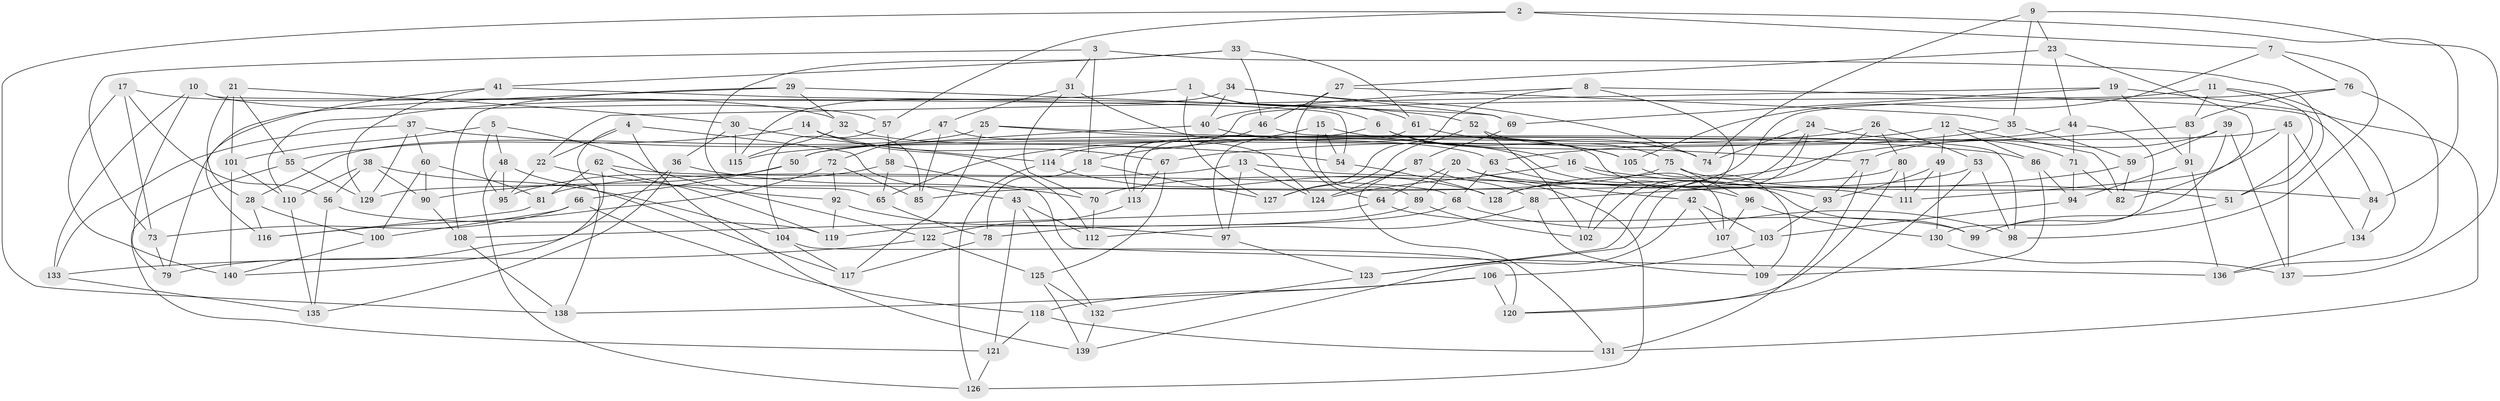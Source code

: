 // coarse degree distribution, {4: 0.5714285714285714, 7: 0.1, 3: 0.08571428571428572, 8: 0.014285714285714285, 5: 0.08571428571428572, 10: 0.04285714285714286, 6: 0.05714285714285714, 12: 0.014285714285714285, 2: 0.014285714285714285, 11: 0.014285714285714285}
// Generated by graph-tools (version 1.1) at 2025/02/03/04/25 22:02:44]
// undirected, 140 vertices, 280 edges
graph export_dot {
graph [start="1"]
  node [color=gray90,style=filled];
  1;
  2;
  3;
  4;
  5;
  6;
  7;
  8;
  9;
  10;
  11;
  12;
  13;
  14;
  15;
  16;
  17;
  18;
  19;
  20;
  21;
  22;
  23;
  24;
  25;
  26;
  27;
  28;
  29;
  30;
  31;
  32;
  33;
  34;
  35;
  36;
  37;
  38;
  39;
  40;
  41;
  42;
  43;
  44;
  45;
  46;
  47;
  48;
  49;
  50;
  51;
  52;
  53;
  54;
  55;
  56;
  57;
  58;
  59;
  60;
  61;
  62;
  63;
  64;
  65;
  66;
  67;
  68;
  69;
  70;
  71;
  72;
  73;
  74;
  75;
  76;
  77;
  78;
  79;
  80;
  81;
  82;
  83;
  84;
  85;
  86;
  87;
  88;
  89;
  90;
  91;
  92;
  93;
  94;
  95;
  96;
  97;
  98;
  99;
  100;
  101;
  102;
  103;
  104;
  105;
  106;
  107;
  108;
  109;
  110;
  111;
  112;
  113;
  114;
  115;
  116;
  117;
  118;
  119;
  120;
  121;
  122;
  123;
  124;
  125;
  126;
  127;
  128;
  129;
  130;
  131;
  132;
  133;
  134;
  135;
  136;
  137;
  138;
  139;
  140;
  1 -- 6;
  1 -- 127;
  1 -- 61;
  1 -- 110;
  2 -- 84;
  2 -- 7;
  2 -- 57;
  2 -- 138;
  3 -- 31;
  3 -- 18;
  3 -- 73;
  3 -- 51;
  4 -- 139;
  4 -- 43;
  4 -- 138;
  4 -- 22;
  5 -- 48;
  5 -- 95;
  5 -- 122;
  5 -- 101;
  6 -- 105;
  6 -- 113;
  6 -- 16;
  7 -- 76;
  7 -- 105;
  7 -- 98;
  8 -- 40;
  8 -- 102;
  8 -- 84;
  8 -- 127;
  9 -- 23;
  9 -- 137;
  9 -- 35;
  9 -- 74;
  10 -- 133;
  10 -- 54;
  10 -- 57;
  10 -- 79;
  11 -- 134;
  11 -- 114;
  11 -- 51;
  11 -- 83;
  12 -- 67;
  12 -- 82;
  12 -- 86;
  12 -- 49;
  13 -- 97;
  13 -- 124;
  13 -- 126;
  13 -- 81;
  14 -- 67;
  14 -- 112;
  14 -- 85;
  14 -- 55;
  15 -- 89;
  15 -- 18;
  15 -- 54;
  15 -- 77;
  16 -- 51;
  16 -- 124;
  16 -- 107;
  17 -- 73;
  17 -- 32;
  17 -- 140;
  17 -- 56;
  18 -- 127;
  18 -- 78;
  19 -- 69;
  19 -- 22;
  19 -- 131;
  19 -- 91;
  20 -- 111;
  20 -- 64;
  20 -- 89;
  20 -- 42;
  21 -- 30;
  21 -- 101;
  21 -- 28;
  21 -- 55;
  22 -- 95;
  22 -- 92;
  23 -- 82;
  23 -- 44;
  23 -- 27;
  24 -- 71;
  24 -- 102;
  24 -- 74;
  24 -- 123;
  25 -- 99;
  25 -- 117;
  25 -- 28;
  25 -- 86;
  26 -- 53;
  26 -- 123;
  26 -- 80;
  26 -- 115;
  27 -- 46;
  27 -- 64;
  27 -- 35;
  28 -- 116;
  28 -- 100;
  29 -- 79;
  29 -- 69;
  29 -- 108;
  29 -- 32;
  30 -- 114;
  30 -- 115;
  30 -- 36;
  31 -- 47;
  31 -- 70;
  31 -- 93;
  32 -- 115;
  32 -- 63;
  33 -- 61;
  33 -- 46;
  33 -- 65;
  33 -- 41;
  34 -- 69;
  34 -- 115;
  34 -- 40;
  34 -- 74;
  35 -- 59;
  35 -- 63;
  36 -- 140;
  36 -- 135;
  36 -- 70;
  37 -- 133;
  37 -- 60;
  37 -- 129;
  37 -- 54;
  38 -- 110;
  38 -- 104;
  38 -- 90;
  38 -- 56;
  39 -- 99;
  39 -- 137;
  39 -- 59;
  39 -- 77;
  40 -- 105;
  40 -- 50;
  41 -- 129;
  41 -- 116;
  41 -- 52;
  42 -- 139;
  42 -- 103;
  42 -- 107;
  43 -- 132;
  43 -- 121;
  43 -- 112;
  44 -- 130;
  44 -- 71;
  44 -- 65;
  45 -- 137;
  45 -- 111;
  45 -- 134;
  45 -- 50;
  46 -- 98;
  46 -- 113;
  47 -- 85;
  47 -- 124;
  47 -- 72;
  48 -- 95;
  48 -- 117;
  48 -- 126;
  49 -- 93;
  49 -- 130;
  49 -- 111;
  50 -- 66;
  50 -- 90;
  51 -- 99;
  52 -- 75;
  52 -- 102;
  52 -- 127;
  53 -- 120;
  53 -- 70;
  53 -- 98;
  54 -- 128;
  55 -- 121;
  55 -- 129;
  56 -- 135;
  56 -- 119;
  57 -- 58;
  57 -- 104;
  58 -- 95;
  58 -- 136;
  58 -- 65;
  59 -- 82;
  59 -- 88;
  60 -- 81;
  60 -- 100;
  60 -- 90;
  61 -- 97;
  61 -- 74;
  62 -- 68;
  62 -- 81;
  62 -- 119;
  62 -- 79;
  63 -- 96;
  63 -- 68;
  64 -- 99;
  64 -- 108;
  65 -- 78;
  66 -- 73;
  66 -- 100;
  66 -- 118;
  67 -- 113;
  67 -- 125;
  68 -- 98;
  68 -- 78;
  69 -- 87;
  70 -- 112;
  71 -- 94;
  71 -- 82;
  72 -- 116;
  72 -- 92;
  72 -- 85;
  73 -- 79;
  75 -- 85;
  75 -- 84;
  75 -- 96;
  76 -- 136;
  76 -- 83;
  76 -- 128;
  77 -- 131;
  77 -- 93;
  78 -- 117;
  80 -- 120;
  80 -- 129;
  80 -- 111;
  81 -- 116;
  83 -- 128;
  83 -- 91;
  84 -- 134;
  86 -- 109;
  86 -- 94;
  87 -- 131;
  87 -- 124;
  87 -- 88;
  88 -- 112;
  88 -- 109;
  89 -- 119;
  89 -- 102;
  90 -- 108;
  91 -- 94;
  91 -- 136;
  92 -- 97;
  92 -- 119;
  93 -- 103;
  94 -- 103;
  96 -- 130;
  96 -- 107;
  97 -- 123;
  100 -- 140;
  101 -- 140;
  101 -- 110;
  103 -- 106;
  104 -- 117;
  104 -- 120;
  105 -- 109;
  106 -- 138;
  106 -- 120;
  106 -- 118;
  107 -- 109;
  108 -- 138;
  110 -- 135;
  113 -- 122;
  114 -- 126;
  114 -- 128;
  118 -- 121;
  118 -- 131;
  121 -- 126;
  122 -- 133;
  122 -- 125;
  123 -- 132;
  125 -- 139;
  125 -- 132;
  130 -- 137;
  132 -- 139;
  133 -- 135;
  134 -- 136;
}

